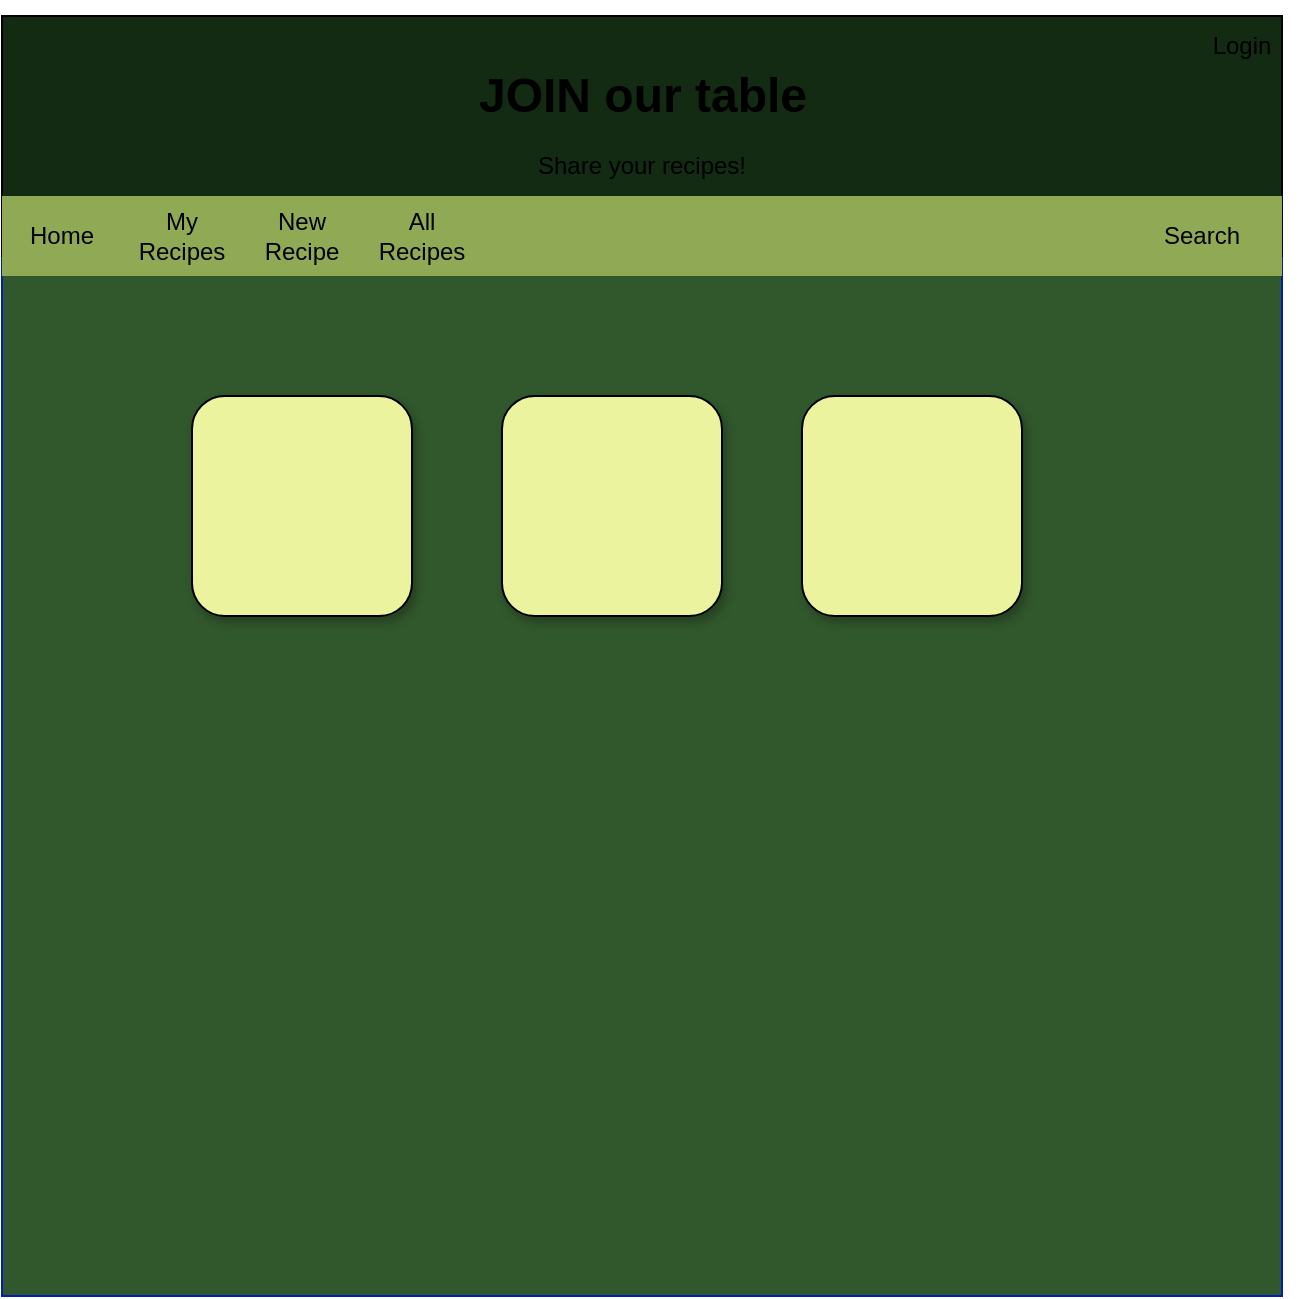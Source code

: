 <mxfile>
    <diagram id="JJ6nr9gFkphjQjIB2UeL" name="Page-1">
        <mxGraphModel dx="883" dy="1717" grid="1" gridSize="10" guides="1" tooltips="1" connect="1" arrows="1" fold="1" page="1" pageScale="1" pageWidth="850" pageHeight="1100" math="0" shadow="0">
            <root>
                <mxCell id="0"/>
                <mxCell id="1" parent="0"/>
                <mxCell id="3" value="" style="whiteSpace=wrap;html=1;aspect=fixed;fillColor=#31572c;fontColor=#ffffff;strokeColor=#001DBC;" vertex="1" parent="1">
                    <mxGeometry x="120" width="640" height="640" as="geometry"/>
                </mxCell>
                <mxCell id="9" style="edgeStyle=none;html=1;exitX=0.5;exitY=1;exitDx=0;exitDy=0;" edge="1" parent="1" source="4" target="3">
                    <mxGeometry relative="1" as="geometry"/>
                </mxCell>
                <mxCell id="4" value="" style="rounded=0;whiteSpace=wrap;html=1;fillColor=#132a13;" vertex="1" parent="1">
                    <mxGeometry x="120" width="640" height="120" as="geometry"/>
                </mxCell>
                <mxCell id="5" value="JOIN our table" style="text;strokeColor=none;fillColor=none;html=1;fontSize=24;fontStyle=1;verticalAlign=middle;align=center;" vertex="1" parent="1">
                    <mxGeometry x="390" y="20" width="100" height="40" as="geometry"/>
                </mxCell>
                <mxCell id="6" value="Share your recipes!" style="text;html=1;strokeColor=none;fillColor=none;align=center;verticalAlign=middle;whiteSpace=wrap;rounded=0;" vertex="1" parent="1">
                    <mxGeometry x="360" y="60" width="160" height="30" as="geometry"/>
                </mxCell>
                <mxCell id="7" value="Login" style="text;html=1;strokeColor=none;fillColor=none;align=center;verticalAlign=middle;whiteSpace=wrap;rounded=0;" vertex="1" parent="1">
                    <mxGeometry x="710" width="60" height="30" as="geometry"/>
                </mxCell>
                <mxCell id="10" value="" style="rounded=0;whiteSpace=wrap;html=1;fillColor=#90a955;strokeColor=none;gradientColor=none;" vertex="1" parent="1">
                    <mxGeometry x="120" y="90" width="640" height="40" as="geometry"/>
                </mxCell>
                <mxCell id="11" value="Home" style="text;html=1;strokeColor=none;fillColor=none;align=center;verticalAlign=middle;whiteSpace=wrap;rounded=0;" vertex="1" parent="1">
                    <mxGeometry x="120" y="95" width="60" height="30" as="geometry"/>
                </mxCell>
                <mxCell id="12" value="My Recipes" style="text;html=1;strokeColor=none;fillColor=none;align=center;verticalAlign=middle;whiteSpace=wrap;rounded=0;" vertex="1" parent="1">
                    <mxGeometry x="180" y="95" width="60" height="30" as="geometry"/>
                </mxCell>
                <mxCell id="14" value="New Recipe" style="text;html=1;strokeColor=none;fillColor=none;align=center;verticalAlign=middle;whiteSpace=wrap;rounded=0;" vertex="1" parent="1">
                    <mxGeometry x="240" y="95" width="60" height="30" as="geometry"/>
                </mxCell>
                <mxCell id="15" value="Search" style="text;html=1;strokeColor=none;fillColor=none;align=center;verticalAlign=middle;whiteSpace=wrap;rounded=0;" vertex="1" parent="1">
                    <mxGeometry x="690" y="95" width="60" height="30" as="geometry"/>
                </mxCell>
                <mxCell id="17" value="All Recipes" style="text;html=1;strokeColor=none;fillColor=none;align=center;verticalAlign=middle;whiteSpace=wrap;rounded=0;" vertex="1" parent="1">
                    <mxGeometry x="300" y="95" width="60" height="30" as="geometry"/>
                </mxCell>
                <mxCell id="aV4lrfU_kgNnpPStSUIJ-17" value="" style="whiteSpace=wrap;html=1;aspect=fixed;fillColor=#ecf39e;gradientColor=none;rounded=1;shadow=1;" vertex="1" parent="1">
                    <mxGeometry x="215" y="190" width="110" height="110" as="geometry"/>
                </mxCell>
                <mxCell id="aV4lrfU_kgNnpPStSUIJ-19" value="" style="whiteSpace=wrap;html=1;aspect=fixed;fillColor=#ECF39E;gradientColor=none;rounded=1;shadow=1;" vertex="1" parent="1">
                    <mxGeometry x="370" y="190" width="110" height="110" as="geometry"/>
                </mxCell>
                <mxCell id="aV4lrfU_kgNnpPStSUIJ-20" value="" style="whiteSpace=wrap;html=1;aspect=fixed;fillColor=#ECF39E;gradientColor=none;rounded=1;glass=0;shadow=1;" vertex="1" parent="1">
                    <mxGeometry x="520" y="190" width="110" height="110" as="geometry"/>
                </mxCell>
            </root>
        </mxGraphModel>
    </diagram>
</mxfile>